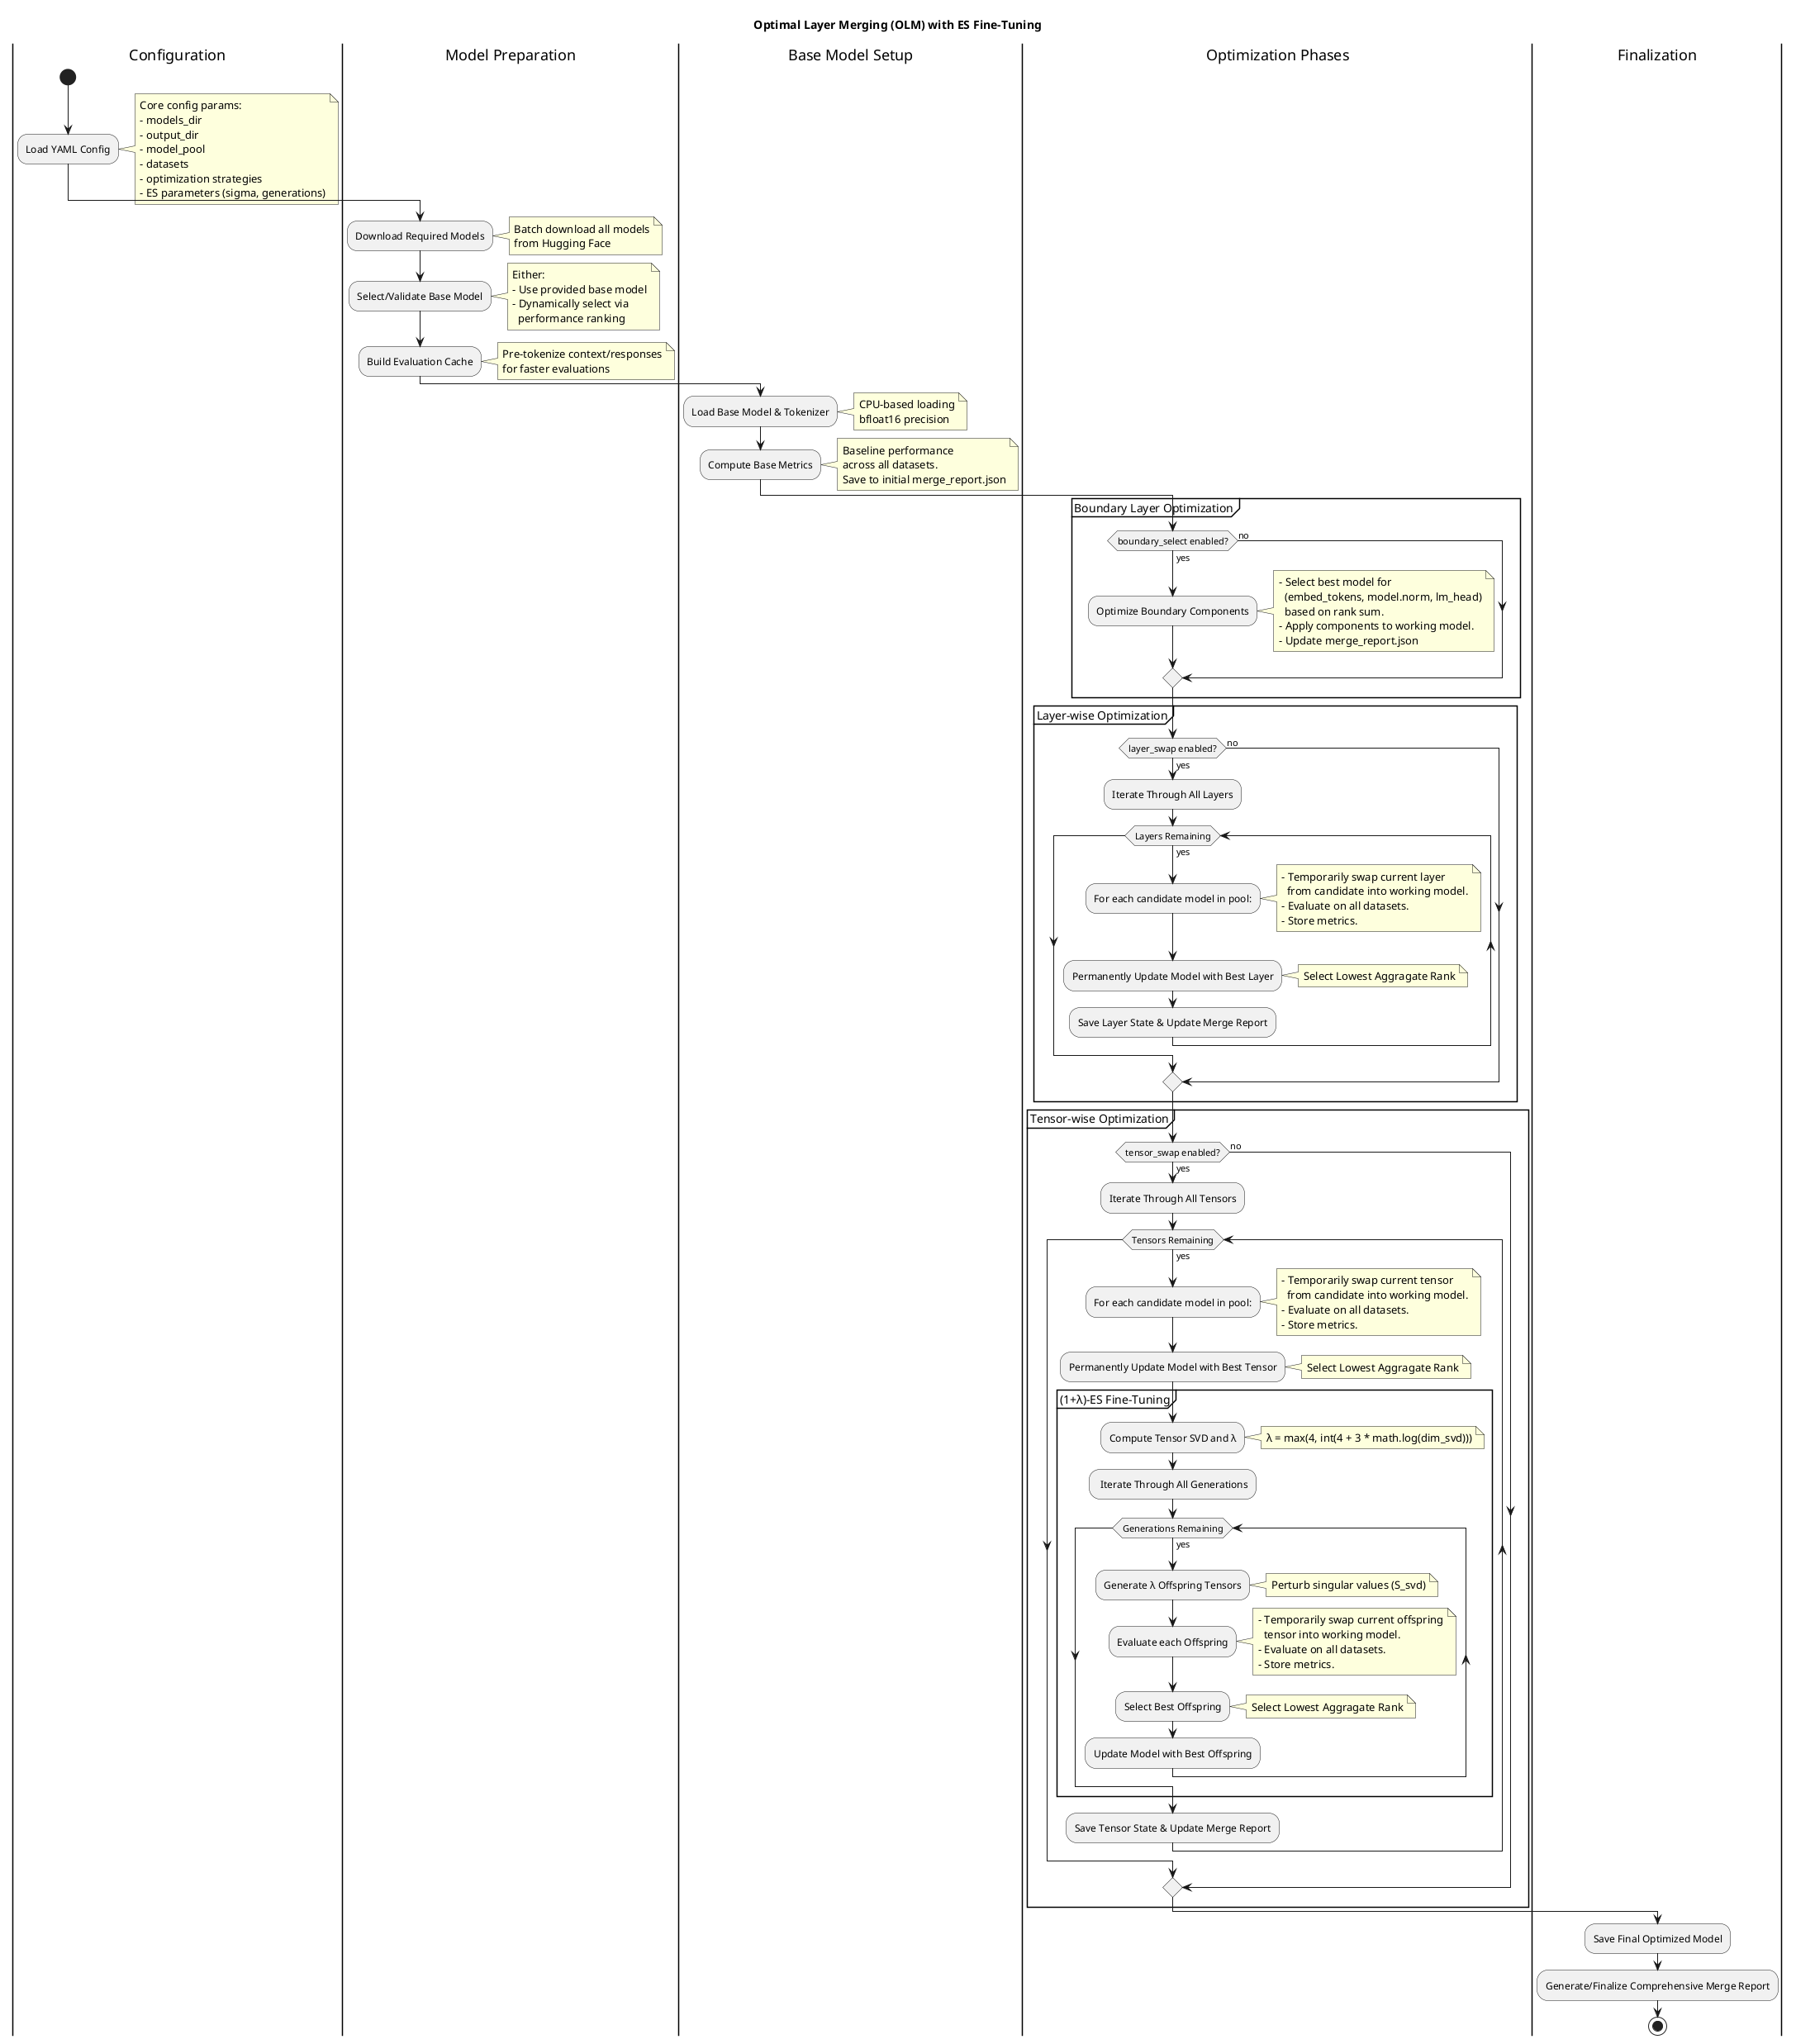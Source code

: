 @startuml OLM
title Optimal Layer Merging (OLM) with ES Fine-Tuning

|Configuration|
start
:Load YAML Config;
note right
  Core config params:
  - models_dir
  - output_dir
  - model_pool
  - datasets
  - optimization strategies
  - ES parameters (sigma, generations)
endnote

|Model Preparation|
:Download Required Models;
note right
  Batch download all models
  from Hugging Face
endnote

:Select/Validate Base Model;
note right
  Either:
  - Use provided base model
  - Dynamically select via
    performance ranking
endnote

:Build Evaluation Cache;
note right
  Pre-tokenize context/responses
  for faster evaluations
endnote

|Base Model Setup|
:Load Base Model & Tokenizer;
note right
  CPU-based loading
  bfloat16 precision
endnote

:Compute Base Metrics;
note right
  Baseline performance
  across all datasets.
  Save to initial merge_report.json
endnote

|Optimization Phases|
partition "Boundary Layer Optimization" {
  if (boundary_select enabled?) then (yes)
    :Optimize Boundary Components;
    note right
      - Select best model for
        (embed_tokens, model.norm, lm_head)
        based on rank sum.
      - Apply components to working model.
      - Update merge_report.json
    endnote
  else (no)
  endif
}

partition "Layer-wise Optimization" {
  if (layer_swap enabled?) then (yes)
    :Iterate Through All Layers;

    while (Layers Remaining) is (yes)
      :For each candidate model in pool:;
      note right
        - Temporarily swap current layer
          from candidate into working model.
        - Evaluate on all datasets.
        - Store metrics.
      endnote
      :Permanently Update Model with Best Layer;
      note right
        Select Lowest Aggragate Rank
      endnote
      :Save Layer State & Update Merge Report;
    endwhile
  else (no)
  endif
}

partition "Tensor-wise Optimization" {
  if (tensor_swap enabled?) then (yes)
    :Iterate Through All Tensors;

    while (Tensors Remaining) is (yes)
      :For each candidate model in pool:;
      note right
        - Temporarily swap current tensor
          from candidate into working model.
        - Evaluate on all datasets.
        - Store metrics.
      endnote
      :Permanently Update Model with Best Tensor;
      note right
        Select Lowest Aggragate Rank
      endnote

      partition "(1+λ)-ES Fine-Tuning" {
        :Compute Tensor SVD and λ;
        note right
          λ = max(4, int(4 + 3 * math.log(dim_svd)))
        endnote
        : Iterate Through All Generations;


        while (Generations Remaining) is (yes)
          :Generate λ Offspring Tensors;
          note right
            Perturb singular values (S_svd)
          endnote
          :Evaluate each Offspring;
          note right
            - Temporarily swap current offspring
              tensor into working model.
            - Evaluate on all datasets.
            - Store metrics.
          endnote
          :Select Best Offspring;
          note right
            Select Lowest Aggragate Rank
          endnote
          :Update Model with Best Offspring;
        endwhile
      }

      :Save Tensor State & Update Merge Report;
    endwhile
  else (no)
  endif
}

|Finalization|
:Save Final Optimized Model;
:Generate/Finalize Comprehensive Merge Report;
stop
@enduml